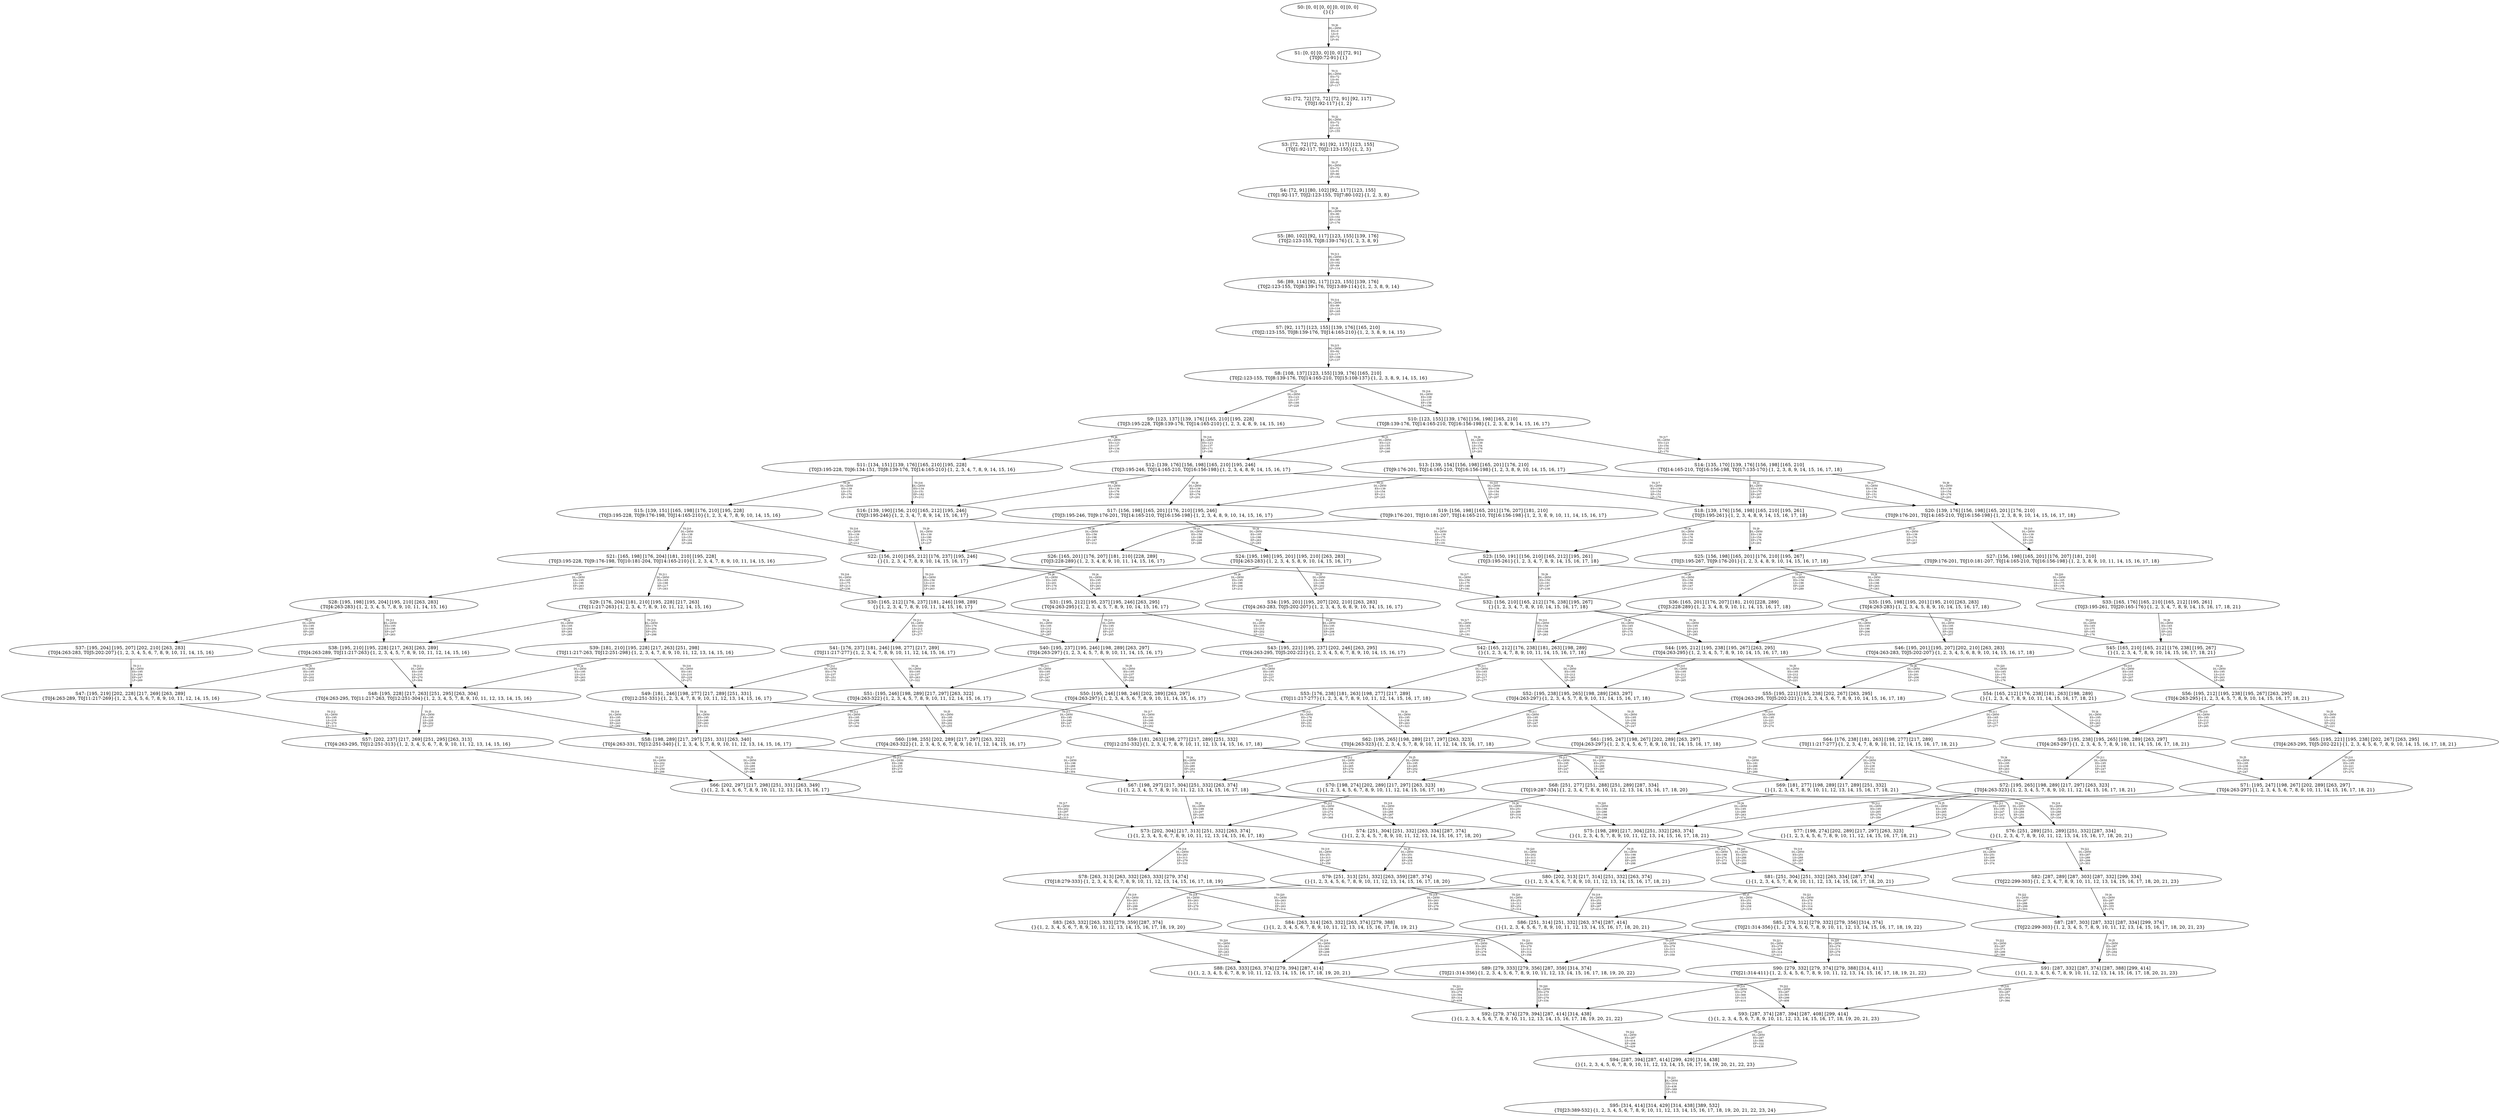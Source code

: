 digraph {
	S0[label="S0: [0, 0] [0, 0] [0, 0] [0, 0] \n{}{}"];
	S1[label="S1: [0, 0] [0, 0] [0, 0] [72, 91] \n{T0J0:72-91}{1}"];
	S2[label="S2: [72, 72] [72, 72] [72, 91] [92, 117] \n{T0J1:92-117}{1, 2}"];
	S3[label="S3: [72, 72] [72, 91] [92, 117] [123, 155] \n{T0J1:92-117, T0J2:123-155}{1, 2, 3}"];
	S4[label="S4: [72, 91] [80, 102] [92, 117] [123, 155] \n{T0J1:92-117, T0J2:123-155, T0J7:80-102}{1, 2, 3, 8}"];
	S5[label="S5: [80, 102] [92, 117] [123, 155] [139, 176] \n{T0J2:123-155, T0J8:139-176}{1, 2, 3, 8, 9}"];
	S6[label="S6: [89, 114] [92, 117] [123, 155] [139, 176] \n{T0J2:123-155, T0J8:139-176, T0J13:89-114}{1, 2, 3, 8, 9, 14}"];
	S7[label="S7: [92, 117] [123, 155] [139, 176] [165, 210] \n{T0J2:123-155, T0J8:139-176, T0J14:165-210}{1, 2, 3, 8, 9, 14, 15}"];
	S8[label="S8: [108, 137] [123, 155] [139, 176] [165, 210] \n{T0J2:123-155, T0J8:139-176, T0J14:165-210, T0J15:108-137}{1, 2, 3, 8, 9, 14, 15, 16}"];
	S9[label="S9: [123, 137] [139, 176] [165, 210] [195, 228] \n{T0J3:195-228, T0J8:139-176, T0J14:165-210}{1, 2, 3, 4, 8, 9, 14, 15, 16}"];
	S10[label="S10: [123, 155] [139, 176] [156, 198] [165, 210] \n{T0J8:139-176, T0J14:165-210, T0J16:156-198}{1, 2, 3, 8, 9, 14, 15, 16, 17}"];
	S11[label="S11: [134, 151] [139, 176] [165, 210] [195, 228] \n{T0J3:195-228, T0J6:134-151, T0J8:139-176, T0J14:165-210}{1, 2, 3, 4, 7, 8, 9, 14, 15, 16}"];
	S12[label="S12: [139, 176] [156, 198] [165, 210] [195, 246] \n{T0J3:195-246, T0J14:165-210, T0J16:156-198}{1, 2, 3, 4, 8, 9, 14, 15, 16, 17}"];
	S13[label="S13: [139, 154] [156, 198] [165, 201] [176, 210] \n{T0J9:176-201, T0J14:165-210, T0J16:156-198}{1, 2, 3, 8, 9, 10, 14, 15, 16, 17}"];
	S14[label="S14: [135, 170] [139, 176] [156, 198] [165, 210] \n{T0J14:165-210, T0J16:156-198, T0J17:135-170}{1, 2, 3, 8, 9, 14, 15, 16, 17, 18}"];
	S15[label="S15: [139, 151] [165, 198] [176, 210] [195, 228] \n{T0J3:195-228, T0J9:176-198, T0J14:165-210}{1, 2, 3, 4, 7, 8, 9, 10, 14, 15, 16}"];
	S16[label="S16: [139, 190] [156, 210] [165, 212] [195, 246] \n{T0J3:195-246}{1, 2, 3, 4, 7, 8, 9, 14, 15, 16, 17}"];
	S17[label="S17: [156, 198] [165, 201] [176, 210] [195, 246] \n{T0J3:195-246, T0J9:176-201, T0J14:165-210, T0J16:156-198}{1, 2, 3, 4, 8, 9, 10, 14, 15, 16, 17}"];
	S18[label="S18: [139, 176] [156, 198] [165, 210] [195, 261] \n{T0J3:195-261}{1, 2, 3, 4, 8, 9, 14, 15, 16, 17, 18}"];
	S19[label="S19: [156, 198] [165, 201] [176, 207] [181, 210] \n{T0J9:176-201, T0J10:181-207, T0J14:165-210, T0J16:156-198}{1, 2, 3, 8, 9, 10, 11, 14, 15, 16, 17}"];
	S20[label="S20: [139, 176] [156, 198] [165, 201] [176, 210] \n{T0J9:176-201, T0J14:165-210, T0J16:156-198}{1, 2, 3, 8, 9, 10, 14, 15, 16, 17, 18}"];
	S21[label="S21: [165, 198] [176, 204] [181, 210] [195, 228] \n{T0J3:195-228, T0J9:176-198, T0J10:181-204, T0J14:165-210}{1, 2, 3, 4, 7, 8, 9, 10, 11, 14, 15, 16}"];
	S22[label="S22: [156, 210] [165, 212] [176, 237] [195, 246] \n{}{1, 2, 3, 4, 7, 8, 9, 10, 14, 15, 16, 17}"];
	S23[label="S23: [150, 191] [156, 210] [165, 212] [195, 261] \n{T0J3:195-261}{1, 2, 3, 4, 7, 8, 9, 14, 15, 16, 17, 18}"];
	S24[label="S24: [195, 198] [195, 201] [195, 210] [263, 283] \n{T0J4:263-283}{1, 2, 3, 4, 5, 8, 9, 10, 14, 15, 16, 17}"];
	S25[label="S25: [156, 198] [165, 201] [176, 210] [195, 267] \n{T0J3:195-267, T0J9:176-201}{1, 2, 3, 4, 8, 9, 10, 14, 15, 16, 17, 18}"];
	S26[label="S26: [165, 201] [176, 207] [181, 210] [228, 289] \n{T0J3:228-289}{1, 2, 3, 4, 8, 9, 10, 11, 14, 15, 16, 17}"];
	S27[label="S27: [156, 198] [165, 201] [176, 207] [181, 210] \n{T0J9:176-201, T0J10:181-207, T0J14:165-210, T0J16:156-198}{1, 2, 3, 8, 9, 10, 11, 14, 15, 16, 17, 18}"];
	S28[label="S28: [195, 198] [195, 204] [195, 210] [263, 283] \n{T0J4:263-283}{1, 2, 3, 4, 5, 7, 8, 9, 10, 11, 14, 15, 16}"];
	S29[label="S29: [176, 204] [181, 210] [195, 228] [217, 263] \n{T0J11:217-263}{1, 2, 3, 4, 7, 8, 9, 10, 11, 12, 14, 15, 16}"];
	S30[label="S30: [165, 212] [176, 237] [181, 246] [198, 289] \n{}{1, 2, 3, 4, 7, 8, 9, 10, 11, 14, 15, 16, 17}"];
	S31[label="S31: [195, 212] [195, 237] [195, 246] [263, 295] \n{T0J4:263-295}{1, 2, 3, 4, 5, 7, 8, 9, 10, 14, 15, 16, 17}"];
	S32[label="S32: [156, 210] [165, 212] [176, 238] [195, 267] \n{}{1, 2, 3, 4, 7, 8, 9, 10, 14, 15, 16, 17, 18}"];
	S33[label="S33: [165, 176] [165, 210] [165, 212] [195, 261] \n{T0J3:195-261, T0J20:165-176}{1, 2, 3, 4, 7, 8, 9, 14, 15, 16, 17, 18, 21}"];
	S34[label="S34: [195, 201] [195, 207] [202, 210] [263, 283] \n{T0J4:263-283, T0J5:202-207}{1, 2, 3, 4, 5, 6, 8, 9, 10, 14, 15, 16, 17}"];
	S35[label="S35: [195, 198] [195, 201] [195, 210] [263, 283] \n{T0J4:263-283}{1, 2, 3, 4, 5, 8, 9, 10, 14, 15, 16, 17, 18}"];
	S36[label="S36: [165, 201] [176, 207] [181, 210] [228, 289] \n{T0J3:228-289}{1, 2, 3, 4, 8, 9, 10, 11, 14, 15, 16, 17, 18}"];
	S37[label="S37: [195, 204] [195, 207] [202, 210] [263, 283] \n{T0J4:263-283, T0J5:202-207}{1, 2, 3, 4, 5, 6, 7, 8, 9, 10, 11, 14, 15, 16}"];
	S38[label="S38: [195, 210] [195, 228] [217, 263] [263, 289] \n{T0J4:263-289, T0J11:217-263}{1, 2, 3, 4, 5, 7, 8, 9, 10, 11, 12, 14, 15, 16}"];
	S39[label="S39: [181, 210] [195, 228] [217, 263] [251, 298] \n{T0J11:217-263, T0J12:251-298}{1, 2, 3, 4, 7, 8, 9, 10, 11, 12, 13, 14, 15, 16}"];
	S40[label="S40: [195, 237] [195, 246] [198, 289] [263, 297] \n{T0J4:263-297}{1, 2, 3, 4, 5, 7, 8, 9, 10, 11, 14, 15, 16, 17}"];
	S41[label="S41: [176, 237] [181, 246] [198, 277] [217, 289] \n{T0J11:217-277}{1, 2, 3, 4, 7, 8, 9, 10, 11, 12, 14, 15, 16, 17}"];
	S42[label="S42: [165, 212] [176, 238] [181, 263] [198, 289] \n{}{1, 2, 3, 4, 7, 8, 9, 10, 11, 14, 15, 16, 17, 18}"];
	S43[label="S43: [195, 221] [195, 237] [202, 246] [263, 295] \n{T0J4:263-295, T0J5:202-221}{1, 2, 3, 4, 5, 6, 7, 8, 9, 10, 14, 15, 16, 17}"];
	S44[label="S44: [195, 212] [195, 238] [195, 267] [263, 295] \n{T0J4:263-295}{1, 2, 3, 4, 5, 7, 8, 9, 10, 14, 15, 16, 17, 18}"];
	S45[label="S45: [165, 210] [165, 212] [176, 238] [195, 267] \n{}{1, 2, 3, 4, 7, 8, 9, 10, 14, 15, 16, 17, 18, 21}"];
	S46[label="S46: [195, 201] [195, 207] [202, 210] [263, 283] \n{T0J4:263-283, T0J5:202-207}{1, 2, 3, 4, 5, 6, 8, 9, 10, 14, 15, 16, 17, 18}"];
	S47[label="S47: [195, 219] [202, 228] [217, 269] [263, 289] \n{T0J4:263-289, T0J11:217-269}{1, 2, 3, 4, 5, 6, 7, 8, 9, 10, 11, 12, 14, 15, 16}"];
	S48[label="S48: [195, 228] [217, 263] [251, 295] [263, 304] \n{T0J4:263-295, T0J11:217-263, T0J12:251-304}{1, 2, 3, 4, 5, 7, 8, 9, 10, 11, 12, 13, 14, 15, 16}"];
	S49[label="S49: [181, 246] [198, 277] [217, 289] [251, 331] \n{T0J12:251-331}{1, 2, 3, 4, 7, 8, 9, 10, 11, 12, 13, 14, 15, 16, 17}"];
	S50[label="S50: [195, 246] [198, 246] [202, 289] [263, 297] \n{T0J4:263-297}{1, 2, 3, 4, 5, 6, 7, 8, 9, 10, 11, 14, 15, 16, 17}"];
	S51[label="S51: [195, 246] [198, 289] [217, 297] [263, 322] \n{T0J4:263-322}{1, 2, 3, 4, 5, 7, 8, 9, 10, 11, 12, 14, 15, 16, 17}"];
	S52[label="S52: [195, 238] [195, 265] [198, 289] [263, 297] \n{T0J4:263-297}{1, 2, 3, 4, 5, 7, 8, 9, 10, 11, 14, 15, 16, 17, 18}"];
	S53[label="S53: [176, 238] [181, 263] [198, 277] [217, 289] \n{T0J11:217-277}{1, 2, 3, 4, 7, 8, 9, 10, 11, 12, 14, 15, 16, 17, 18}"];
	S54[label="S54: [165, 212] [176, 238] [181, 263] [198, 289] \n{}{1, 2, 3, 4, 7, 8, 9, 10, 11, 14, 15, 16, 17, 18, 21}"];
	S55[label="S55: [195, 221] [195, 238] [202, 267] [263, 295] \n{T0J4:263-295, T0J5:202-221}{1, 2, 3, 4, 5, 6, 7, 8, 9, 10, 14, 15, 16, 17, 18}"];
	S56[label="S56: [195, 212] [195, 238] [195, 267] [263, 295] \n{T0J4:263-295}{1, 2, 3, 4, 5, 7, 8, 9, 10, 14, 15, 16, 17, 18, 21}"];
	S57[label="S57: [202, 237] [217, 269] [251, 295] [263, 313] \n{T0J4:263-295, T0J12:251-313}{1, 2, 3, 4, 5, 6, 7, 8, 9, 10, 11, 12, 13, 14, 15, 16}"];
	S58[label="S58: [198, 289] [217, 297] [251, 331] [263, 340] \n{T0J4:263-331, T0J12:251-340}{1, 2, 3, 4, 5, 7, 8, 9, 10, 11, 12, 13, 14, 15, 16, 17}"];
	S59[label="S59: [181, 263] [198, 277] [217, 289] [251, 332] \n{T0J12:251-332}{1, 2, 3, 4, 7, 8, 9, 10, 11, 12, 13, 14, 15, 16, 17, 18}"];
	S60[label="S60: [198, 255] [202, 289] [217, 297] [263, 322] \n{T0J4:263-322}{1, 2, 3, 4, 5, 6, 7, 8, 9, 10, 11, 12, 14, 15, 16, 17}"];
	S61[label="S61: [195, 247] [198, 267] [202, 289] [263, 297] \n{T0J4:263-297}{1, 2, 3, 4, 5, 6, 7, 8, 9, 10, 11, 14, 15, 16, 17, 18}"];
	S62[label="S62: [195, 265] [198, 289] [217, 297] [263, 323] \n{T0J4:263-323}{1, 2, 3, 4, 5, 7, 8, 9, 10, 11, 12, 14, 15, 16, 17, 18}"];
	S63[label="S63: [195, 238] [195, 265] [198, 289] [263, 297] \n{T0J4:263-297}{1, 2, 3, 4, 5, 7, 8, 9, 10, 11, 14, 15, 16, 17, 18, 21}"];
	S64[label="S64: [176, 238] [181, 263] [198, 277] [217, 289] \n{T0J11:217-277}{1, 2, 3, 4, 7, 8, 9, 10, 11, 12, 14, 15, 16, 17, 18, 21}"];
	S65[label="S65: [195, 221] [195, 238] [202, 267] [263, 295] \n{T0J4:263-295, T0J5:202-221}{1, 2, 3, 4, 5, 6, 7, 8, 9, 10, 14, 15, 16, 17, 18, 21}"];
	S66[label="S66: [202, 297] [217, 298] [251, 331] [263, 349] \n{}{1, 2, 3, 4, 5, 6, 7, 8, 9, 10, 11, 12, 13, 14, 15, 16, 17}"];
	S67[label="S67: [198, 297] [217, 304] [251, 332] [263, 374] \n{}{1, 2, 3, 4, 5, 7, 8, 9, 10, 11, 12, 13, 14, 15, 16, 17, 18}"];
	S68[label="S68: [251, 277] [251, 288] [251, 289] [287, 334] \n{T0J19:287-334}{1, 2, 3, 4, 7, 8, 9, 10, 11, 12, 13, 14, 15, 16, 17, 18, 20}"];
	S69[label="S69: [181, 277] [198, 289] [217, 289] [251, 332] \n{}{1, 2, 3, 4, 7, 8, 9, 10, 11, 12, 13, 14, 15, 16, 17, 18, 21}"];
	S70[label="S70: [198, 274] [202, 289] [217, 297] [263, 323] \n{}{1, 2, 3, 4, 5, 6, 7, 8, 9, 10, 11, 12, 14, 15, 16, 17, 18}"];
	S71[label="S71: [195, 247] [198, 267] [202, 289] [263, 297] \n{T0J4:263-297}{1, 2, 3, 4, 5, 6, 7, 8, 9, 10, 11, 14, 15, 16, 17, 18, 21}"];
	S72[label="S72: [195, 265] [198, 289] [217, 297] [263, 323] \n{T0J4:263-323}{1, 2, 3, 4, 5, 7, 8, 9, 10, 11, 12, 14, 15, 16, 17, 18, 21}"];
	S73[label="S73: [202, 304] [217, 313] [251, 332] [263, 374] \n{}{1, 2, 3, 4, 5, 6, 7, 8, 9, 10, 11, 12, 13, 14, 15, 16, 17, 18}"];
	S74[label="S74: [251, 304] [251, 332] [263, 334] [287, 374] \n{}{1, 2, 3, 4, 5, 7, 8, 9, 10, 11, 12, 13, 14, 15, 16, 17, 18, 20}"];
	S75[label="S75: [198, 289] [217, 304] [251, 332] [263, 374] \n{}{1, 2, 3, 4, 5, 7, 8, 9, 10, 11, 12, 13, 14, 15, 16, 17, 18, 21}"];
	S76[label="S76: [251, 289] [251, 289] [251, 332] [287, 334] \n{}{1, 2, 3, 4, 7, 8, 9, 10, 11, 12, 13, 14, 15, 16, 17, 18, 20, 21}"];
	S77[label="S77: [198, 274] [202, 289] [217, 297] [263, 323] \n{}{1, 2, 3, 4, 5, 6, 7, 8, 9, 10, 11, 12, 14, 15, 16, 17, 18, 21}"];
	S78[label="S78: [263, 313] [263, 332] [263, 333] [279, 374] \n{T0J18:279-333}{1, 2, 3, 4, 5, 6, 7, 8, 9, 10, 11, 12, 13, 14, 15, 16, 17, 18, 19}"];
	S79[label="S79: [251, 313] [251, 332] [263, 359] [287, 374] \n{}{1, 2, 3, 4, 5, 6, 7, 8, 9, 10, 11, 12, 13, 14, 15, 16, 17, 18, 20}"];
	S80[label="S80: [202, 313] [217, 314] [251, 332] [263, 374] \n{}{1, 2, 3, 4, 5, 6, 7, 8, 9, 10, 11, 12, 13, 14, 15, 16, 17, 18, 21}"];
	S81[label="S81: [251, 304] [251, 332] [263, 334] [287, 374] \n{}{1, 2, 3, 4, 5, 7, 8, 9, 10, 11, 12, 13, 14, 15, 16, 17, 18, 20, 21}"];
	S82[label="S82: [287, 289] [287, 303] [287, 332] [299, 334] \n{T0J22:299-303}{1, 2, 3, 4, 7, 8, 9, 10, 11, 12, 13, 14, 15, 16, 17, 18, 20, 21, 23}"];
	S83[label="S83: [263, 332] [263, 333] [279, 359] [287, 374] \n{}{1, 2, 3, 4, 5, 6, 7, 8, 9, 10, 11, 12, 13, 14, 15, 16, 17, 18, 19, 20}"];
	S84[label="S84: [263, 314] [263, 332] [263, 374] [279, 388] \n{}{1, 2, 3, 4, 5, 6, 7, 8, 9, 10, 11, 12, 13, 14, 15, 16, 17, 18, 19, 21}"];
	S85[label="S85: [279, 312] [279, 332] [279, 356] [314, 374] \n{T0J21:314-356}{1, 2, 3, 4, 5, 6, 7, 8, 9, 10, 11, 12, 13, 14, 15, 16, 17, 18, 19, 22}"];
	S86[label="S86: [251, 314] [251, 332] [263, 374] [287, 414] \n{}{1, 2, 3, 4, 5, 6, 7, 8, 9, 10, 11, 12, 13, 14, 15, 16, 17, 18, 20, 21}"];
	S87[label="S87: [287, 303] [287, 332] [287, 334] [299, 374] \n{T0J22:299-303}{1, 2, 3, 4, 5, 7, 8, 9, 10, 11, 12, 13, 14, 15, 16, 17, 18, 20, 21, 23}"];
	S88[label="S88: [263, 333] [263, 374] [279, 394] [287, 414] \n{}{1, 2, 3, 4, 5, 6, 7, 8, 9, 10, 11, 12, 13, 14, 15, 16, 17, 18, 19, 20, 21}"];
	S89[label="S89: [279, 333] [279, 356] [287, 359] [314, 374] \n{T0J21:314-356}{1, 2, 3, 4, 5, 6, 7, 8, 9, 10, 11, 12, 13, 14, 15, 16, 17, 18, 19, 20, 22}"];
	S90[label="S90: [279, 332] [279, 374] [279, 388] [314, 411] \n{T0J21:314-411}{1, 2, 3, 4, 5, 6, 7, 8, 9, 10, 11, 12, 13, 14, 15, 16, 17, 18, 19, 21, 22}"];
	S91[label="S91: [287, 332] [287, 374] [287, 388] [299, 414] \n{}{1, 2, 3, 4, 5, 6, 7, 8, 9, 10, 11, 12, 13, 14, 15, 16, 17, 18, 20, 21, 23}"];
	S92[label="S92: [279, 374] [279, 394] [287, 414] [314, 438] \n{}{1, 2, 3, 4, 5, 6, 7, 8, 9, 10, 11, 12, 13, 14, 15, 16, 17, 18, 19, 20, 21, 22}"];
	S93[label="S93: [287, 374] [287, 394] [287, 408] [299, 414] \n{}{1, 2, 3, 4, 5, 6, 7, 8, 9, 10, 11, 12, 13, 14, 15, 16, 17, 18, 19, 20, 21, 23}"];
	S94[label="S94: [287, 394] [287, 414] [299, 429] [314, 438] \n{}{1, 2, 3, 4, 5, 6, 7, 8, 9, 10, 11, 12, 13, 14, 15, 16, 17, 18, 19, 20, 21, 22, 23}"];
	S95[label="S95: [314, 414] [314, 429] [314, 438] [389, 532] \n{T0J23:389-532}{1, 2, 3, 4, 5, 6, 7, 8, 9, 10, 11, 12, 13, 14, 15, 16, 17, 18, 19, 20, 21, 22, 23, 24}"];
	S0 -> S1[label="T0 J0\nDL=2850\nES=0\nLS=0\nEF=72\nLF=91",fontsize=8];
	S1 -> S2[label="T0 J1\nDL=2850\nES=72\nLS=91\nEF=92\nLF=117",fontsize=8];
	S2 -> S3[label="T0 J2\nDL=2850\nES=72\nLS=91\nEF=123\nLF=155",fontsize=8];
	S3 -> S4[label="T0 J7\nDL=2850\nES=72\nLS=91\nEF=80\nLF=102",fontsize=8];
	S4 -> S5[label="T0 J8\nDL=2850\nES=80\nLS=102\nEF=139\nLF=176",fontsize=8];
	S5 -> S6[label="T0 J13\nDL=2850\nES=80\nLS=102\nEF=89\nLF=114",fontsize=8];
	S6 -> S7[label="T0 J14\nDL=2850\nES=89\nLS=114\nEF=165\nLF=210",fontsize=8];
	S7 -> S8[label="T0 J15\nDL=2850\nES=92\nLS=117\nEF=108\nLF=137",fontsize=8];
	S8 -> S9[label="T0 J3\nDL=2850\nES=123\nLS=137\nEF=195\nLF=228",fontsize=8];
	S8 -> S10[label="T0 J16\nDL=2850\nES=108\nLS=137\nEF=156\nLF=198",fontsize=8];
	S9 -> S11[label="T0 J6\nDL=2850\nES=123\nLS=137\nEF=134\nLF=151",fontsize=8];
	S9 -> S12[label="T0 J16\nDL=2850\nES=123\nLS=137\nEF=171\nLF=198",fontsize=8];
	S10 -> S12[label="T0 J3\nDL=2850\nES=123\nLS=155\nEF=195\nLF=246",fontsize=8];
	S10 -> S13[label="T0 J9\nDL=2850\nES=139\nLS=154\nEF=176\nLF=201",fontsize=8];
	S10 -> S14[label="T0 J17\nDL=2850\nES=123\nLS=154\nEF=135\nLF=170",fontsize=8];
	S11 -> S15[label="T0 J9\nDL=2850\nES=139\nLS=151\nEF=176\nLF=198",fontsize=8];
	S11 -> S16[label="T0 J16\nDL=2850\nES=134\nLS=151\nEF=182\nLF=212",fontsize=8];
	S12 -> S16[label="T0 J6\nDL=2850\nES=139\nLS=176\nEF=150\nLF=190",fontsize=8];
	S12 -> S17[label="T0 J9\nDL=2850\nES=139\nLS=154\nEF=176\nLF=201",fontsize=8];
	S12 -> S18[label="T0 J17\nDL=2850\nES=139\nLS=154\nEF=151\nLF=170",fontsize=8];
	S13 -> S17[label="T0 J3\nDL=2850\nES=139\nLS=154\nEF=211\nLF=245",fontsize=8];
	S13 -> S19[label="T0 J10\nDL=2850\nES=139\nLS=154\nEF=181\nLF=207",fontsize=8];
	S13 -> S20[label="T0 J17\nDL=2850\nES=139\nLS=154\nEF=151\nLF=170",fontsize=8];
	S14 -> S18[label="T0 J3\nDL=2850\nES=135\nLS=170\nEF=207\nLF=261",fontsize=8];
	S14 -> S20[label="T0 J9\nDL=2850\nES=139\nLS=154\nEF=176\nLF=201",fontsize=8];
	S15 -> S21[label="T0 J10\nDL=2850\nES=139\nLS=151\nEF=181\nLF=204",fontsize=8];
	S15 -> S22[label="T0 J16\nDL=2850\nES=139\nLS=151\nEF=187\nLF=212",fontsize=8];
	S16 -> S22[label="T0 J9\nDL=2850\nES=139\nLS=190\nEF=176\nLF=237",fontsize=8];
	S16 -> S23[label="T0 J17\nDL=2850\nES=139\nLS=175\nEF=151\nLF=191",fontsize=8];
	S17 -> S24[label="T0 J4\nDL=2850\nES=195\nLS=198\nEF=263\nLF=283",fontsize=8];
	S17 -> S22[label="T0 J6\nDL=2850\nES=156\nLS=198\nEF=167\nLF=212",fontsize=8];
	S18 -> S23[label="T0 J6\nDL=2850\nES=139\nLS=176\nEF=150\nLF=190",fontsize=8];
	S18 -> S25[label="T0 J9\nDL=2850\nES=139\nLS=154\nEF=176\nLF=201",fontsize=8];
	S19 -> S26[label="T0 J3\nDL=2850\nES=156\nLS=198\nEF=228\nLF=289",fontsize=8];
	S20 -> S25[label="T0 J3\nDL=2850\nES=139\nLS=176\nEF=211\nLF=267",fontsize=8];
	S20 -> S27[label="T0 J10\nDL=2850\nES=139\nLS=154\nEF=181\nLF=207",fontsize=8];
	S21 -> S28[label="T0 J4\nDL=2850\nES=195\nLS=198\nEF=263\nLF=283",fontsize=8];
	S21 -> S29[label="T0 J11\nDL=2850\nES=165\nLS=198\nEF=217\nLF=263",fontsize=8];
	S21 -> S30[label="T0 J16\nDL=2850\nES=165\nLS=175\nEF=213\nLF=236",fontsize=8];
	S22 -> S31[label="T0 J4\nDL=2850\nES=195\nLS=210\nEF=263\nLF=295",fontsize=8];
	S22 -> S30[label="T0 J10\nDL=2850\nES=156\nLS=210\nEF=198\nLF=263",fontsize=8];
	S22 -> S32[label="T0 J17\nDL=2850\nES=156\nLS=175\nEF=168\nLF=191",fontsize=8];
	S23 -> S32[label="T0 J9\nDL=2850\nES=150\nLS=191\nEF=187\nLF=238",fontsize=8];
	S23 -> S33[label="T0 J20\nDL=2850\nES=165\nLS=175\nEF=165\nLF=176",fontsize=8];
	S24 -> S34[label="T0 J5\nDL=2850\nES=195\nLS=198\nEF=202\nLF=207",fontsize=8];
	S24 -> S31[label="T0 J6\nDL=2850\nES=195\nLS=198\nEF=206\nLF=212",fontsize=8];
	S25 -> S35[label="T0 J4\nDL=2850\nES=195\nLS=198\nEF=263\nLF=283",fontsize=8];
	S25 -> S32[label="T0 J6\nDL=2850\nES=156\nLS=198\nEF=167\nLF=212",fontsize=8];
	S26 -> S30[label="T0 J6\nDL=2850\nES=165\nLS=201\nEF=176\nLF=215",fontsize=8];
	S27 -> S36[label="T0 J3\nDL=2850\nES=156\nLS=198\nEF=228\nLF=289",fontsize=8];
	S28 -> S37[label="T0 J5\nDL=2850\nES=195\nLS=198\nEF=202\nLF=207",fontsize=8];
	S28 -> S38[label="T0 J11\nDL=2850\nES=195\nLS=198\nEF=247\nLF=263",fontsize=8];
	S29 -> S38[label="T0 J4\nDL=2850\nES=195\nLS=204\nEF=263\nLF=289",fontsize=8];
	S29 -> S39[label="T0 J12\nDL=2850\nES=176\nLS=204\nEF=251\nLF=298",fontsize=8];
	S30 -> S40[label="T0 J4\nDL=2850\nES=195\nLS=212\nEF=263\nLF=297",fontsize=8];
	S30 -> S41[label="T0 J11\nDL=2850\nES=165\nLS=212\nEF=217\nLF=277",fontsize=8];
	S30 -> S42[label="T0 J17\nDL=2850\nES=165\nLS=175\nEF=177\nLF=191",fontsize=8];
	S31 -> S43[label="T0 J5\nDL=2850\nES=195\nLS=212\nEF=202\nLF=221",fontsize=8];
	S31 -> S40[label="T0 J10\nDL=2850\nES=195\nLS=212\nEF=237\nLF=265",fontsize=8];
	S32 -> S44[label="T0 J4\nDL=2850\nES=195\nLS=210\nEF=263\nLF=295",fontsize=8];
	S32 -> S42[label="T0 J10\nDL=2850\nES=156\nLS=210\nEF=198\nLF=263",fontsize=8];
	S32 -> S45[label="T0 J20\nDL=2850\nES=165\nLS=175\nEF=165\nLF=176",fontsize=8];
	S33 -> S45[label="T0 J9\nDL=2850\nES=165\nLS=176\nEF=202\nLF=223",fontsize=8];
	S34 -> S43[label="T0 J6\nDL=2850\nES=195\nLS=201\nEF=206\nLF=215",fontsize=8];
	S35 -> S46[label="T0 J5\nDL=2850\nES=195\nLS=198\nEF=202\nLF=207",fontsize=8];
	S35 -> S44[label="T0 J6\nDL=2850\nES=195\nLS=198\nEF=206\nLF=212",fontsize=8];
	S36 -> S42[label="T0 J6\nDL=2850\nES=165\nLS=201\nEF=176\nLF=215",fontsize=8];
	S37 -> S47[label="T0 J11\nDL=2850\nES=195\nLS=204\nEF=247\nLF=269",fontsize=8];
	S38 -> S47[label="T0 J5\nDL=2850\nES=195\nLS=210\nEF=202\nLF=219",fontsize=8];
	S38 -> S48[label="T0 J12\nDL=2850\nES=195\nLS=210\nEF=270\nLF=304",fontsize=8];
	S39 -> S48[label="T0 J4\nDL=2850\nES=195\nLS=210\nEF=263\nLF=295",fontsize=8];
	S39 -> S49[label="T0 J16\nDL=2850\nES=181\nLS=210\nEF=229\nLF=271",fontsize=8];
	S40 -> S50[label="T0 J5\nDL=2850\nES=195\nLS=237\nEF=202\nLF=246",fontsize=8];
	S40 -> S51[label="T0 J11\nDL=2850\nES=195\nLS=237\nEF=247\nLF=302",fontsize=8];
	S41 -> S51[label="T0 J4\nDL=2850\nES=195\nLS=237\nEF=263\nLF=322",fontsize=8];
	S41 -> S49[label="T0 J12\nDL=2850\nES=176\nLS=237\nEF=251\nLF=331",fontsize=8];
	S42 -> S52[label="T0 J4\nDL=2850\nES=195\nLS=212\nEF=263\nLF=297",fontsize=8];
	S42 -> S53[label="T0 J11\nDL=2850\nES=165\nLS=212\nEF=217\nLF=277",fontsize=8];
	S42 -> S54[label="T0 J20\nDL=2850\nES=165\nLS=175\nEF=165\nLF=176",fontsize=8];
	S43 -> S50[label="T0 J10\nDL=2850\nES=195\nLS=221\nEF=237\nLF=274",fontsize=8];
	S44 -> S55[label="T0 J5\nDL=2850\nES=195\nLS=212\nEF=202\nLF=221",fontsize=8];
	S44 -> S52[label="T0 J10\nDL=2850\nES=195\nLS=212\nEF=237\nLF=265",fontsize=8];
	S45 -> S56[label="T0 J4\nDL=2850\nES=195\nLS=210\nEF=263\nLF=295",fontsize=8];
	S45 -> S54[label="T0 J10\nDL=2850\nES=165\nLS=210\nEF=207\nLF=263",fontsize=8];
	S46 -> S55[label="T0 J6\nDL=2850\nES=195\nLS=201\nEF=206\nLF=215",fontsize=8];
	S47 -> S57[label="T0 J12\nDL=2850\nES=195\nLS=219\nEF=270\nLF=313",fontsize=8];
	S48 -> S57[label="T0 J5\nDL=2850\nES=195\nLS=228\nEF=202\nLF=237",fontsize=8];
	S48 -> S58[label="T0 J16\nDL=2850\nES=195\nLS=228\nEF=243\nLF=289",fontsize=8];
	S49 -> S58[label="T0 J4\nDL=2850\nES=195\nLS=246\nEF=263\nLF=331",fontsize=8];
	S49 -> S59[label="T0 J17\nDL=2850\nES=181\nLS=246\nEF=193\nLF=262",fontsize=8];
	S50 -> S60[label="T0 J11\nDL=2850\nES=195\nLS=246\nEF=247\nLF=311",fontsize=8];
	S51 -> S60[label="T0 J5\nDL=2850\nES=195\nLS=246\nEF=202\nLF=255",fontsize=8];
	S51 -> S58[label="T0 J12\nDL=2850\nES=195\nLS=246\nEF=270\nLF=340",fontsize=8];
	S52 -> S61[label="T0 J5\nDL=2850\nES=195\nLS=238\nEF=202\nLF=247",fontsize=8];
	S52 -> S62[label="T0 J11\nDL=2850\nES=195\nLS=238\nEF=247\nLF=303",fontsize=8];
	S53 -> S62[label="T0 J4\nDL=2850\nES=195\nLS=238\nEF=263\nLF=323",fontsize=8];
	S53 -> S59[label="T0 J12\nDL=2850\nES=176\nLS=238\nEF=251\nLF=332",fontsize=8];
	S54 -> S63[label="T0 J4\nDL=2850\nES=195\nLS=212\nEF=263\nLF=297",fontsize=8];
	S54 -> S64[label="T0 J11\nDL=2850\nES=165\nLS=212\nEF=217\nLF=277",fontsize=8];
	S55 -> S61[label="T0 J10\nDL=2850\nES=195\nLS=221\nEF=237\nLF=274",fontsize=8];
	S56 -> S65[label="T0 J5\nDL=2850\nES=195\nLS=212\nEF=202\nLF=221",fontsize=8];
	S56 -> S63[label="T0 J10\nDL=2850\nES=195\nLS=212\nEF=237\nLF=265",fontsize=8];
	S57 -> S66[label="T0 J16\nDL=2850\nES=202\nLS=237\nEF=250\nLF=298",fontsize=8];
	S58 -> S66[label="T0 J5\nDL=2850\nES=198\nLS=289\nEF=205\nLF=298",fontsize=8];
	S58 -> S67[label="T0 J17\nDL=2850\nES=198\nLS=288\nEF=210\nLF=304",fontsize=8];
	S59 -> S67[label="T0 J4\nDL=2850\nES=195\nLS=289\nEF=263\nLF=374",fontsize=8];
	S59 -> S68[label="T0 J19\nDL=2850\nES=251\nLS=288\nEF=287\nLF=334",fontsize=8];
	S59 -> S69[label="T0 J20\nDL=2850\nES=181\nLS=288\nEF=181\nLF=289",fontsize=8];
	S60 -> S66[label="T0 J12\nDL=2850\nES=198\nLS=255\nEF=273\nLF=349",fontsize=8];
	S61 -> S70[label="T0 J11\nDL=2850\nES=195\nLS=247\nEF=247\nLF=312",fontsize=8];
	S62 -> S70[label="T0 J5\nDL=2850\nES=195\nLS=265\nEF=202\nLF=274",fontsize=8];
	S62 -> S67[label="T0 J12\nDL=2850\nES=195\nLS=265\nEF=270\nLF=359",fontsize=8];
	S63 -> S71[label="T0 J5\nDL=2850\nES=195\nLS=238\nEF=202\nLF=247",fontsize=8];
	S63 -> S72[label="T0 J11\nDL=2850\nES=195\nLS=238\nEF=247\nLF=303",fontsize=8];
	S64 -> S72[label="T0 J4\nDL=2850\nES=195\nLS=238\nEF=263\nLF=323",fontsize=8];
	S64 -> S69[label="T0 J12\nDL=2850\nES=176\nLS=238\nEF=251\nLF=332",fontsize=8];
	S65 -> S71[label="T0 J10\nDL=2850\nES=195\nLS=221\nEF=237\nLF=274",fontsize=8];
	S66 -> S73[label="T0 J17\nDL=2850\nES=202\nLS=297\nEF=214\nLF=313",fontsize=8];
	S67 -> S73[label="T0 J5\nDL=2850\nES=198\nLS=297\nEF=205\nLF=306",fontsize=8];
	S67 -> S74[label="T0 J19\nDL=2850\nES=251\nLS=288\nEF=287\nLF=334",fontsize=8];
	S67 -> S75[label="T0 J20\nDL=2850\nES=198\nLS=288\nEF=198\nLF=289",fontsize=8];
	S68 -> S74[label="T0 J4\nDL=2850\nES=251\nLS=289\nEF=319\nLF=374",fontsize=8];
	S68 -> S76[label="T0 J20\nDL=2850\nES=251\nLS=288\nEF=251\nLF=289",fontsize=8];
	S69 -> S75[label="T0 J4\nDL=2850\nES=195\nLS=289\nEF=263\nLF=374",fontsize=8];
	S69 -> S76[label="T0 J19\nDL=2850\nES=251\nLS=288\nEF=287\nLF=334",fontsize=8];
	S70 -> S73[label="T0 J12\nDL=2850\nES=198\nLS=274\nEF=273\nLF=368",fontsize=8];
	S71 -> S77[label="T0 J11\nDL=2850\nES=195\nLS=247\nEF=247\nLF=312",fontsize=8];
	S72 -> S77[label="T0 J5\nDL=2850\nES=195\nLS=265\nEF=202\nLF=274",fontsize=8];
	S72 -> S75[label="T0 J12\nDL=2850\nES=195\nLS=265\nEF=270\nLF=359",fontsize=8];
	S73 -> S78[label="T0 J18\nDL=2850\nES=263\nLS=313\nEF=279\nLF=333",fontsize=8];
	S73 -> S79[label="T0 J19\nDL=2850\nES=251\nLS=313\nEF=287\nLF=359",fontsize=8];
	S73 -> S80[label="T0 J20\nDL=2850\nES=202\nLS=313\nEF=202\nLF=314",fontsize=8];
	S74 -> S79[label="T0 J5\nDL=2850\nES=251\nLS=304\nEF=258\nLF=313",fontsize=8];
	S74 -> S81[label="T0 J20\nDL=2850\nES=251\nLS=288\nEF=251\nLF=289",fontsize=8];
	S75 -> S80[label="T0 J5\nDL=2850\nES=198\nLS=289\nEF=205\nLF=298",fontsize=8];
	S75 -> S81[label="T0 J19\nDL=2850\nES=251\nLS=288\nEF=287\nLF=334",fontsize=8];
	S76 -> S81[label="T0 J4\nDL=2850\nES=251\nLS=289\nEF=319\nLF=374",fontsize=8];
	S76 -> S82[label="T0 J22\nDL=2850\nES=287\nLS=288\nEF=299\nLF=303",fontsize=8];
	S77 -> S80[label="T0 J12\nDL=2850\nES=198\nLS=274\nEF=273\nLF=368",fontsize=8];
	S78 -> S83[label="T0 J19\nDL=2850\nES=263\nLS=313\nEF=299\nLF=359",fontsize=8];
	S78 -> S84[label="T0 J20\nDL=2850\nES=263\nLS=313\nEF=263\nLF=314",fontsize=8];
	S78 -> S85[label="T0 J21\nDL=2850\nES=279\nLS=312\nEF=314\nLF=356",fontsize=8];
	S79 -> S83[label="T0 J18\nDL=2850\nES=263\nLS=313\nEF=279\nLF=333",fontsize=8];
	S79 -> S86[label="T0 J20\nDL=2850\nES=251\nLS=313\nEF=251\nLF=314",fontsize=8];
	S80 -> S84[label="T0 J18\nDL=2850\nES=263\nLS=368\nEF=279\nLF=388",fontsize=8];
	S80 -> S86[label="T0 J19\nDL=2850\nES=251\nLS=368\nEF=287\nLF=414",fontsize=8];
	S81 -> S86[label="T0 J5\nDL=2850\nES=251\nLS=304\nEF=258\nLF=313",fontsize=8];
	S81 -> S87[label="T0 J22\nDL=2850\nES=287\nLS=288\nEF=299\nLF=303",fontsize=8];
	S82 -> S87[label="T0 J4\nDL=2850\nES=287\nLS=289\nEF=355\nLF=374",fontsize=8];
	S83 -> S88[label="T0 J20\nDL=2850\nES=263\nLS=332\nEF=263\nLF=333",fontsize=8];
	S83 -> S89[label="T0 J21\nDL=2850\nES=279\nLS=312\nEF=314\nLF=356",fontsize=8];
	S84 -> S88[label="T0 J19\nDL=2850\nES=263\nLS=368\nEF=299\nLF=414",fontsize=8];
	S84 -> S90[label="T0 J21\nDL=2850\nES=279\nLS=367\nEF=314\nLF=411",fontsize=8];
	S85 -> S89[label="T0 J19\nDL=2850\nES=279\nLS=313\nEF=315\nLF=359",fontsize=8];
	S85 -> S90[label="T0 J20\nDL=2850\nES=279\nLS=313\nEF=279\nLF=314",fontsize=8];
	S86 -> S88[label="T0 J18\nDL=2850\nES=263\nLS=374\nEF=279\nLF=394",fontsize=8];
	S86 -> S91[label="T0 J22\nDL=2850\nES=287\nLS=373\nEF=299\nLF=388",fontsize=8];
	S87 -> S91[label="T0 J5\nDL=2850\nES=287\nLS=303\nEF=294\nLF=312",fontsize=8];
	S88 -> S92[label="T0 J21\nDL=2850\nES=279\nLS=394\nEF=314\nLF=438",fontsize=8];
	S88 -> S93[label="T0 J22\nDL=2850\nES=287\nLS=393\nEF=299\nLF=408",fontsize=8];
	S89 -> S92[label="T0 J20\nDL=2850\nES=279\nLS=333\nEF=279\nLF=334",fontsize=8];
	S90 -> S92[label="T0 J19\nDL=2850\nES=279\nLS=368\nEF=315\nLF=414",fontsize=8];
	S91 -> S93[label="T0 J18\nDL=2850\nES=287\nLS=374\nEF=303\nLF=394",fontsize=8];
	S92 -> S94[label="T0 J22\nDL=2850\nES=287\nLS=414\nEF=299\nLF=429",fontsize=8];
	S93 -> S94[label="T0 J21\nDL=2850\nES=287\nLS=394\nEF=322\nLF=438",fontsize=8];
	S94 -> S95[label="T0 J23\nDL=2850\nES=314\nLS=438\nEF=389\nLF=532",fontsize=8];
}
